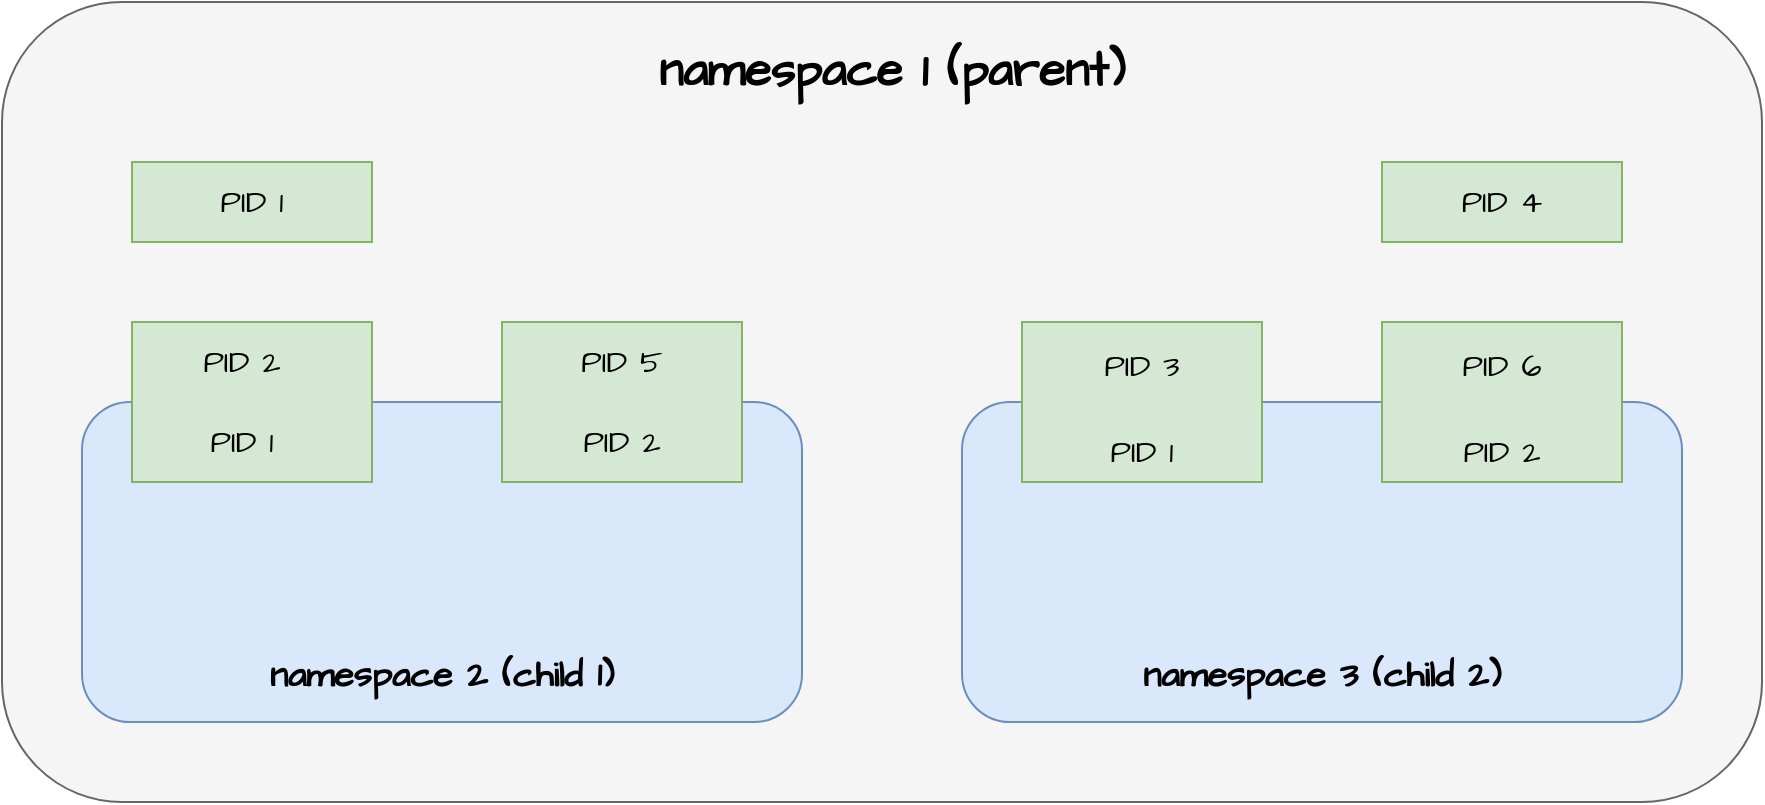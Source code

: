 <mxfile version="20.8.16" type="device"><diagram id="s8f4zgN0GNNf71qib6Go" name="Page-2"><mxGraphModel dx="1193" dy="768" grid="1" gridSize="10" guides="1" tooltips="1" connect="1" arrows="1" fold="1" page="1" pageScale="1" pageWidth="850" pageHeight="1100" math="0" shadow="0"><root><mxCell id="0"/><mxCell id="1" parent="0"/><mxCell id="bZs47Afaad_-kq3IurFS-1" value="" style="rounded=1;whiteSpace=wrap;html=1;hachureGap=4;fontFamily=Architects Daughter;fontSource=https%3A%2F%2Ffonts.googleapis.com%2Fcss%3Ffamily%3DArchitects%2BDaughter;fontSize=20;fillStyle=auto;glass=0;shadow=0;gradientDirection=east;fillColor=#f5f5f5;fontColor=#333333;strokeColor=#666666;" vertex="1" parent="1"><mxGeometry x="240" y="160" width="880" height="400" as="geometry"/></mxCell><mxCell id="bZs47Afaad_-kq3IurFS-2" value="&lt;b&gt;&lt;font style=&quot;font-size: 24px;&quot;&gt;namespace 1 (parent)&lt;/font&gt;&lt;/b&gt;" style="text;html=1;strokeColor=none;fillColor=none;align=center;verticalAlign=middle;whiteSpace=wrap;rounded=0;fontSize=20;fontFamily=Architects Daughter;" vertex="1" parent="1"><mxGeometry x="560" y="180" width="250" height="30" as="geometry"/></mxCell><mxCell id="bZs47Afaad_-kq3IurFS-3" value="" style="rounded=1;whiteSpace=wrap;html=1;hachureGap=4;fontFamily=Architects Daughter;fontSource=https%3A%2F%2Ffonts.googleapis.com%2Fcss%3Ffamily%3DArchitects%2BDaughter;fontSize=20;fillColor=#dae8fc;strokeColor=#6c8ebf;" vertex="1" parent="1"><mxGeometry x="280" y="360" width="360" height="160" as="geometry"/></mxCell><mxCell id="bZs47Afaad_-kq3IurFS-4" value="&lt;b&gt;&lt;font style=&quot;font-size: 18px;&quot;&gt;namespace 2 (child 1)&lt;/font&gt;&lt;/b&gt;" style="text;html=1;strokeColor=none;fillColor=none;align=center;verticalAlign=middle;whiteSpace=wrap;rounded=0;fontSize=20;fontFamily=Architects Daughter;" vertex="1" parent="1"><mxGeometry x="355" y="480" width="210" height="30" as="geometry"/></mxCell><mxCell id="bZs47Afaad_-kq3IurFS-5" value="PID 1" style="rounded=0;whiteSpace=wrap;html=1;hachureGap=4;fontFamily=Architects Daughter;fontSource=https%3A%2F%2Ffonts.googleapis.com%2Fcss%3Ffamily%3DArchitects%2BDaughter;fontSize=16;fillColor=#d5e8d4;strokeColor=#82b366;" vertex="1" parent="1"><mxGeometry x="305" y="240" width="120" height="40" as="geometry"/></mxCell><mxCell id="bZs47Afaad_-kq3IurFS-6" value="PID 4" style="rounded=0;whiteSpace=wrap;html=1;hachureGap=4;fontFamily=Architects Daughter;fontSource=https%3A%2F%2Ffonts.googleapis.com%2Fcss%3Ffamily%3DArchitects%2BDaughter;fontSize=16;fillColor=#d5e8d4;strokeColor=#82b366;" vertex="1" parent="1"><mxGeometry x="930" y="240" width="120" height="40" as="geometry"/></mxCell><mxCell id="bZs47Afaad_-kq3IurFS-7" value="" style="rounded=0;whiteSpace=wrap;html=1;hachureGap=4;fontFamily=Architects Daughter;fontSource=https%3A%2F%2Ffonts.googleapis.com%2Fcss%3Ffamily%3DArchitects%2BDaughter;fontSize=16;fillColor=#d5e8d4;strokeColor=#82b366;" vertex="1" parent="1"><mxGeometry x="305" y="320" width="120" height="80" as="geometry"/></mxCell><mxCell id="bZs47Afaad_-kq3IurFS-8" value="PID 2" style="text;html=1;strokeColor=none;fillColor=none;align=center;verticalAlign=middle;whiteSpace=wrap;rounded=0;fontSize=16;fontFamily=Architects Daughter;" vertex="1" parent="1"><mxGeometry x="330" y="325" width="60" height="30" as="geometry"/></mxCell><mxCell id="bZs47Afaad_-kq3IurFS-9" value="PID 1" style="text;html=1;strokeColor=none;fillColor=none;align=center;verticalAlign=middle;whiteSpace=wrap;rounded=0;fontSize=16;fontFamily=Architects Daughter;" vertex="1" parent="1"><mxGeometry x="330" y="365" width="60" height="30" as="geometry"/></mxCell><mxCell id="bZs47Afaad_-kq3IurFS-10" value="" style="rounded=0;whiteSpace=wrap;html=1;hachureGap=4;fontFamily=Architects Daughter;fontSource=https%3A%2F%2Ffonts.googleapis.com%2Fcss%3Ffamily%3DArchitects%2BDaughter;fontSize=16;fillColor=#d5e8d4;strokeColor=#82b366;" vertex="1" parent="1"><mxGeometry x="490" y="320" width="120" height="80" as="geometry"/></mxCell><mxCell id="bZs47Afaad_-kq3IurFS-11" value="PID 5" style="text;html=1;strokeColor=none;fillColor=none;align=center;verticalAlign=middle;whiteSpace=wrap;rounded=0;fontSize=16;fontFamily=Architects Daughter;" vertex="1" parent="1"><mxGeometry x="520" y="325" width="60" height="30" as="geometry"/></mxCell><mxCell id="bZs47Afaad_-kq3IurFS-12" value="PID 2" style="text;html=1;strokeColor=none;fillColor=none;align=center;verticalAlign=middle;whiteSpace=wrap;rounded=0;fontSize=16;fontFamily=Architects Daughter;" vertex="1" parent="1"><mxGeometry x="520" y="365" width="60" height="30" as="geometry"/></mxCell><mxCell id="bZs47Afaad_-kq3IurFS-13" value="" style="rounded=1;whiteSpace=wrap;html=1;hachureGap=4;fontFamily=Architects Daughter;fontSource=https%3A%2F%2Ffonts.googleapis.com%2Fcss%3Ffamily%3DArchitects%2BDaughter;fontSize=20;fillColor=#dae8fc;strokeColor=#6c8ebf;" vertex="1" parent="1"><mxGeometry x="720" y="360" width="360" height="160" as="geometry"/></mxCell><mxCell id="bZs47Afaad_-kq3IurFS-14" value="&lt;b&gt;&lt;font style=&quot;font-size: 18px;&quot;&gt;namespace 3 (child 2)&lt;/font&gt;&lt;/b&gt;" style="text;html=1;strokeColor=none;fillColor=none;align=center;verticalAlign=middle;whiteSpace=wrap;rounded=0;fontSize=20;fontFamily=Architects Daughter;" vertex="1" parent="1"><mxGeometry x="795" y="480" width="210" height="30" as="geometry"/></mxCell><mxCell id="bZs47Afaad_-kq3IurFS-15" value="" style="rounded=0;whiteSpace=wrap;html=1;hachureGap=4;fontFamily=Architects Daughter;fontSource=https%3A%2F%2Ffonts.googleapis.com%2Fcss%3Ffamily%3DArchitects%2BDaughter;fontSize=16;fillColor=#d5e8d4;strokeColor=#82b366;" vertex="1" parent="1"><mxGeometry x="750" y="320" width="120" height="80" as="geometry"/></mxCell><mxCell id="bZs47Afaad_-kq3IurFS-16" value="PID 3" style="text;html=1;strokeColor=none;fillColor=none;align=center;verticalAlign=middle;whiteSpace=wrap;rounded=0;fontSize=16;fontFamily=Architects Daughter;" vertex="1" parent="1"><mxGeometry x="780" y="327" width="60" height="30" as="geometry"/></mxCell><mxCell id="bZs47Afaad_-kq3IurFS-17" value="PID 1" style="text;html=1;strokeColor=none;fillColor=none;align=center;verticalAlign=middle;whiteSpace=wrap;rounded=0;fontSize=16;fontFamily=Architects Daughter;" vertex="1" parent="1"><mxGeometry x="780" y="370" width="60" height="30" as="geometry"/></mxCell><mxCell id="bZs47Afaad_-kq3IurFS-18" value="" style="rounded=0;whiteSpace=wrap;html=1;hachureGap=4;fontFamily=Architects Daughter;fontSource=https%3A%2F%2Ffonts.googleapis.com%2Fcss%3Ffamily%3DArchitects%2BDaughter;fontSize=16;fillColor=#d5e8d4;strokeColor=#82b366;" vertex="1" parent="1"><mxGeometry x="930" y="320" width="120" height="80" as="geometry"/></mxCell><mxCell id="bZs47Afaad_-kq3IurFS-19" value="PID 6" style="text;html=1;strokeColor=none;fillColor=none;align=center;verticalAlign=middle;whiteSpace=wrap;rounded=0;fontSize=16;fontFamily=Architects Daughter;" vertex="1" parent="1"><mxGeometry x="960" y="327" width="60" height="30" as="geometry"/></mxCell><mxCell id="bZs47Afaad_-kq3IurFS-20" value="PID 2" style="text;html=1;strokeColor=none;fillColor=none;align=center;verticalAlign=middle;whiteSpace=wrap;rounded=0;fontSize=16;fontFamily=Architects Daughter;" vertex="1" parent="1"><mxGeometry x="960" y="370" width="60" height="30" as="geometry"/></mxCell></root></mxGraphModel></diagram></mxfile>